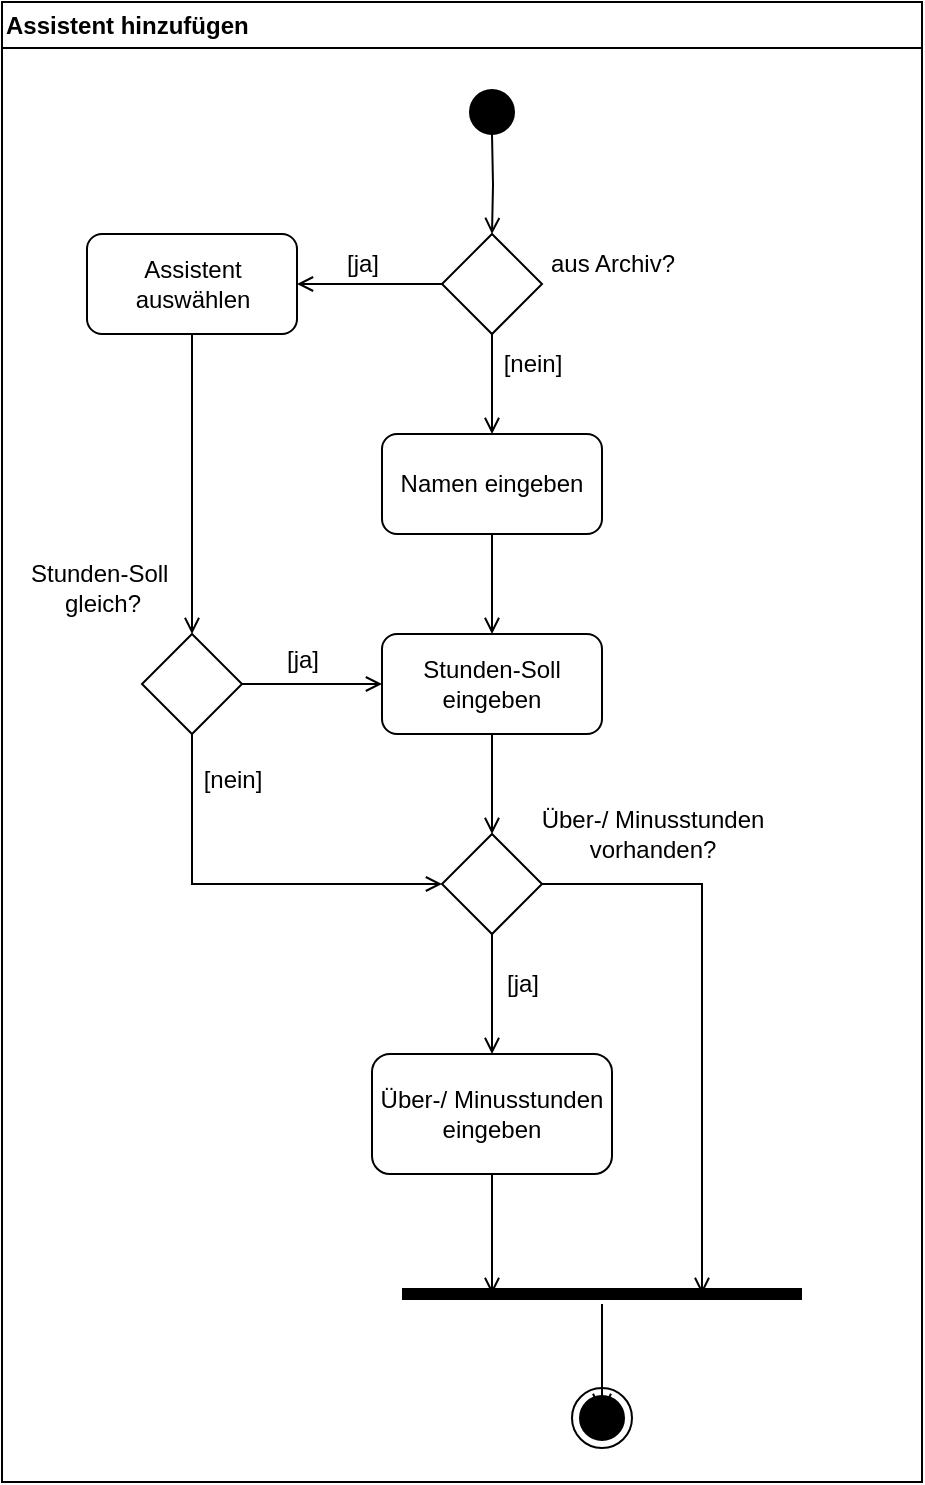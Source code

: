 <mxfile version="24.4.4" type="github">
  <diagram name="Page-1" id="e7e014a7-5840-1c2e-5031-d8a46d1fe8dd">
    <mxGraphModel dx="1313" dy="653" grid="1" gridSize="10" guides="1" tooltips="1" connect="1" arrows="1" fold="1" page="1" pageScale="1" pageWidth="500" pageHeight="780" background="none" math="0" shadow="0">
      <root>
        <mxCell id="0" />
        <mxCell id="1" parent="0" />
        <mxCell id="2" value="Assistent hinzufügen" style="swimlane;whiteSpace=wrap;labelBackgroundColor=none;align=left;" parent="1" vertex="1">
          <mxGeometry x="20" y="20" width="460" height="740" as="geometry">
            <mxRectangle x="150" y="128" width="150" height="30" as="alternateBounds" />
          </mxGeometry>
        </mxCell>
        <mxCell id="MgezpqlqO5ehmBHzZB3i-65" style="edgeStyle=orthogonalEdgeStyle;rounded=0;orthogonalLoop=1;jettySize=auto;html=1;entryX=0.5;entryY=0;entryDx=0;entryDy=0;fontFamily=Helvetica;fontSize=12;fontColor=default;endArrow=open;endFill=0;" edge="1" parent="2" target="MgezpqlqO5ehmBHzZB3i-57">
          <mxGeometry relative="1" as="geometry">
            <mxPoint x="245" y="66" as="sourcePoint" />
          </mxGeometry>
        </mxCell>
        <mxCell id="5" value="" style="ellipse;shape=startState;labelBackgroundColor=none;fillColor=#000000;" parent="2" vertex="1">
          <mxGeometry x="230" y="40" width="30" height="30" as="geometry" />
        </mxCell>
        <mxCell id="8" value="Namen eingeben" style="labelBackgroundColor=none;rounded=1;whiteSpace=wrap;html=1;" parent="2" vertex="1">
          <mxGeometry x="190" y="216" width="110" height="50" as="geometry" />
        </mxCell>
        <mxCell id="9" value="" style="endArrow=open;endFill=1;rounded=0;labelBackgroundColor=none;fontColor=default;exitX=0.5;exitY=1;exitDx=0;exitDy=0;" parent="2" source="MgezpqlqO5ehmBHzZB3i-57" target="8" edge="1">
          <mxGeometry relative="1" as="geometry">
            <mxPoint x="240" y="168" as="sourcePoint" />
          </mxGeometry>
        </mxCell>
        <mxCell id="MgezpqlqO5ehmBHzZB3i-50" style="edgeStyle=orthogonalEdgeStyle;rounded=0;orthogonalLoop=1;jettySize=auto;html=1;entryX=0.5;entryY=0;entryDx=0;entryDy=0;endArrow=open;endFill=0;" edge="1" parent="2" source="10" target="MgezpqlqO5ehmBHzZB3i-49">
          <mxGeometry relative="1" as="geometry" />
        </mxCell>
        <mxCell id="10" value="Stunden-Soll eingeben" style="labelBackgroundColor=none;rounded=1;whiteSpace=wrap;html=1;" parent="2" vertex="1">
          <mxGeometry x="190" y="316" width="110" height="50" as="geometry" />
        </mxCell>
        <mxCell id="11" value="" style="endArrow=open;endFill=1;rounded=0;labelBackgroundColor=none;fontColor=default;" parent="2" source="8" target="10" edge="1">
          <mxGeometry relative="1" as="geometry" />
        </mxCell>
        <mxCell id="MgezpqlqO5ehmBHzZB3i-42" value="[nein]" style="text;html=1;align=center;verticalAlign=middle;resizable=0;points=[];autosize=1;strokeColor=none;fillColor=none;" vertex="1" parent="2">
          <mxGeometry x="240" y="166" width="50" height="30" as="geometry" />
        </mxCell>
        <mxCell id="MgezpqlqO5ehmBHzZB3i-52" style="edgeStyle=orthogonalEdgeStyle;rounded=0;orthogonalLoop=1;jettySize=auto;html=1;entryX=0.5;entryY=0;entryDx=0;entryDy=0;endArrow=open;endFill=0;" edge="1" parent="2" source="MgezpqlqO5ehmBHzZB3i-49" target="MgezpqlqO5ehmBHzZB3i-51">
          <mxGeometry relative="1" as="geometry" />
        </mxCell>
        <mxCell id="MgezpqlqO5ehmBHzZB3i-77" style="edgeStyle=orthogonalEdgeStyle;rounded=0;orthogonalLoop=1;jettySize=auto;html=1;strokeColor=default;align=center;verticalAlign=middle;fontFamily=Helvetica;fontSize=12;fontColor=default;labelBackgroundColor=default;endArrow=open;endFill=0;entryX=0.75;entryY=0.5;entryDx=0;entryDy=0;entryPerimeter=0;" edge="1" parent="2" source="MgezpqlqO5ehmBHzZB3i-49" target="MgezpqlqO5ehmBHzZB3i-74">
          <mxGeometry relative="1" as="geometry">
            <mxPoint x="355" y="626" as="targetPoint" />
            <Array as="points">
              <mxPoint x="350" y="441" />
            </Array>
          </mxGeometry>
        </mxCell>
        <mxCell id="MgezpqlqO5ehmBHzZB3i-49" value="" style="rhombus;whiteSpace=wrap;html=1;" vertex="1" parent="2">
          <mxGeometry x="220" y="416" width="50" height="50" as="geometry" />
        </mxCell>
        <mxCell id="MgezpqlqO5ehmBHzZB3i-73" style="edgeStyle=orthogonalEdgeStyle;rounded=0;orthogonalLoop=1;jettySize=auto;html=1;strokeColor=default;align=center;verticalAlign=middle;fontFamily=Helvetica;fontSize=12;fontColor=default;labelBackgroundColor=default;endArrow=open;endFill=0;" edge="1" parent="2" source="MgezpqlqO5ehmBHzZB3i-51">
          <mxGeometry relative="1" as="geometry">
            <mxPoint x="245" y="646" as="targetPoint" />
          </mxGeometry>
        </mxCell>
        <mxCell id="MgezpqlqO5ehmBHzZB3i-51" value="Über-/ Minusstunden eingeben" style="rounded=1;whiteSpace=wrap;html=1;" vertex="1" parent="2">
          <mxGeometry x="185" y="526" width="120" height="60" as="geometry" />
        </mxCell>
        <mxCell id="MgezpqlqO5ehmBHzZB3i-55" value="Über-/ Minusstunden&lt;div&gt;vorhanden?&lt;/div&gt;" style="text;html=1;align=center;verticalAlign=middle;resizable=0;points=[];autosize=1;strokeColor=none;fillColor=none;" vertex="1" parent="2">
          <mxGeometry x="260" y="396" width="130" height="40" as="geometry" />
        </mxCell>
        <mxCell id="MgezpqlqO5ehmBHzZB3i-56" value="[ja]" style="text;html=1;align=center;verticalAlign=middle;resizable=0;points=[];autosize=1;strokeColor=none;fillColor=none;" vertex="1" parent="2">
          <mxGeometry x="240" y="476" width="40" height="30" as="geometry" />
        </mxCell>
        <mxCell id="MgezpqlqO5ehmBHzZB3i-61" style="edgeStyle=orthogonalEdgeStyle;rounded=0;orthogonalLoop=1;jettySize=auto;html=1;entryX=1;entryY=0.5;entryDx=0;entryDy=0;fontFamily=Helvetica;fontSize=12;fontColor=default;endArrow=open;endFill=0;" edge="1" parent="2" source="MgezpqlqO5ehmBHzZB3i-57" target="MgezpqlqO5ehmBHzZB3i-69">
          <mxGeometry relative="1" as="geometry">
            <mxPoint x="100" y="317.5" as="targetPoint" />
          </mxGeometry>
        </mxCell>
        <mxCell id="MgezpqlqO5ehmBHzZB3i-57" value="" style="rhombus;whiteSpace=wrap;html=1;" vertex="1" parent="2">
          <mxGeometry x="220" y="116" width="50" height="50" as="geometry" />
        </mxCell>
        <mxCell id="MgezpqlqO5ehmBHzZB3i-58" value="aus Archiv?" style="text;html=1;align=center;verticalAlign=middle;resizable=0;points=[];autosize=1;strokeColor=none;fillColor=none;fontFamily=Helvetica;fontSize=12;fontColor=default;" vertex="1" parent="2">
          <mxGeometry x="260" y="116" width="90" height="30" as="geometry" />
        </mxCell>
        <mxCell id="MgezpqlqO5ehmBHzZB3i-62" style="edgeStyle=orthogonalEdgeStyle;rounded=0;orthogonalLoop=1;jettySize=auto;html=1;fontFamily=Helvetica;fontSize=12;fontColor=default;endArrow=open;endFill=0;exitX=1;exitY=0.5;exitDx=0;exitDy=0;" edge="1" parent="2" source="MgezpqlqO5ehmBHzZB3i-60" target="10">
          <mxGeometry relative="1" as="geometry">
            <mxPoint x="175" y="346" as="targetPoint" />
            <mxPoint x="125" y="342.5" as="sourcePoint" />
          </mxGeometry>
        </mxCell>
        <mxCell id="MgezpqlqO5ehmBHzZB3i-63" style="edgeStyle=orthogonalEdgeStyle;rounded=0;orthogonalLoop=1;jettySize=auto;html=1;entryX=0;entryY=0.5;entryDx=0;entryDy=0;fontFamily=Helvetica;fontSize=12;fontColor=default;endArrow=open;endFill=0;exitX=0.5;exitY=1;exitDx=0;exitDy=0;" edge="1" parent="2" source="MgezpqlqO5ehmBHzZB3i-60" target="MgezpqlqO5ehmBHzZB3i-49">
          <mxGeometry relative="1" as="geometry">
            <mxPoint x="100" y="367.5" as="sourcePoint" />
            <Array as="points">
              <mxPoint x="95" y="441" />
            </Array>
          </mxGeometry>
        </mxCell>
        <mxCell id="MgezpqlqO5ehmBHzZB3i-60" value="" style="rhombus;whiteSpace=wrap;html=1;" vertex="1" parent="2">
          <mxGeometry x="70" y="316" width="50" height="50" as="geometry" />
        </mxCell>
        <mxCell id="MgezpqlqO5ehmBHzZB3i-64" value="Stunden-Soll&amp;nbsp;&lt;div&gt;gleich?&lt;/div&gt;" style="text;html=1;align=center;verticalAlign=middle;resizable=0;points=[];autosize=1;strokeColor=none;fillColor=none;fontFamily=Helvetica;fontSize=12;fontColor=default;" vertex="1" parent="2">
          <mxGeometry y="273" width="100" height="40" as="geometry" />
        </mxCell>
        <mxCell id="MgezpqlqO5ehmBHzZB3i-66" value="[nein]" style="text;html=1;align=center;verticalAlign=middle;resizable=0;points=[];autosize=1;strokeColor=none;fillColor=none;" vertex="1" parent="2">
          <mxGeometry x="90" y="374" width="50" height="30" as="geometry" />
        </mxCell>
        <mxCell id="MgezpqlqO5ehmBHzZB3i-68" value="[ja]" style="text;html=1;align=center;verticalAlign=middle;resizable=0;points=[];autosize=1;strokeColor=none;fillColor=none;" vertex="1" parent="2">
          <mxGeometry x="130" y="314" width="40" height="30" as="geometry" />
        </mxCell>
        <mxCell id="MgezpqlqO5ehmBHzZB3i-69" value="Assistent auswählen" style="rounded=1;whiteSpace=wrap;html=1;strokeColor=default;align=center;verticalAlign=middle;fontFamily=Helvetica;fontSize=12;fontColor=default;labelBackgroundColor=default;fillColor=default;" vertex="1" parent="2">
          <mxGeometry x="42.5" y="116" width="105" height="50" as="geometry" />
        </mxCell>
        <mxCell id="MgezpqlqO5ehmBHzZB3i-70" style="edgeStyle=orthogonalEdgeStyle;rounded=0;orthogonalLoop=1;jettySize=auto;html=1;entryX=0.95;entryY=0.75;entryDx=0;entryDy=0;entryPerimeter=0;strokeColor=default;align=center;verticalAlign=middle;fontFamily=Helvetica;fontSize=12;fontColor=default;labelBackgroundColor=default;endArrow=open;endFill=0;" edge="1" parent="2" source="MgezpqlqO5ehmBHzZB3i-69">
          <mxGeometry relative="1" as="geometry">
            <mxPoint x="95" y="316" as="targetPoint" />
          </mxGeometry>
        </mxCell>
        <mxCell id="MgezpqlqO5ehmBHzZB3i-71" value="[ja]" style="text;html=1;align=center;verticalAlign=middle;resizable=0;points=[];autosize=1;strokeColor=none;fillColor=none;" vertex="1" parent="2">
          <mxGeometry x="160" y="116" width="40" height="30" as="geometry" />
        </mxCell>
        <mxCell id="MgezpqlqO5ehmBHzZB3i-74" value="" style="shape=line;html=1;strokeWidth=6;strokeColor=#000000;align=center;verticalAlign=middle;fontFamily=Helvetica;fontSize=12;fontColor=default;labelBackgroundColor=default;fillColor=default;" vertex="1" parent="2">
          <mxGeometry x="200" y="641" width="200" height="10" as="geometry" />
        </mxCell>
        <mxCell id="MgezpqlqO5ehmBHzZB3i-79" value="" style="edgeStyle=orthogonalEdgeStyle;html=1;verticalAlign=bottom;endArrow=open;endSize=8;strokeColor=#000000;rounded=0;align=center;fontFamily=Helvetica;fontSize=12;fontColor=default;labelBackgroundColor=default;" edge="1" parent="2" source="MgezpqlqO5ehmBHzZB3i-74">
          <mxGeometry relative="1" as="geometry">
            <mxPoint x="300" y="706.0" as="targetPoint" />
            <mxPoint x="325" y="681" as="sourcePoint" />
          </mxGeometry>
        </mxCell>
        <mxCell id="MgezpqlqO5ehmBHzZB3i-72" value="" style="ellipse;html=1;shape=endState;fillColor=#000000;strokeColor=#000000;align=center;verticalAlign=middle;fontFamily=Helvetica;fontSize=12;fontColor=default;labelBackgroundColor=default;" vertex="1" parent="2">
          <mxGeometry x="285" y="693" width="30" height="30" as="geometry" />
        </mxCell>
      </root>
    </mxGraphModel>
  </diagram>
</mxfile>

